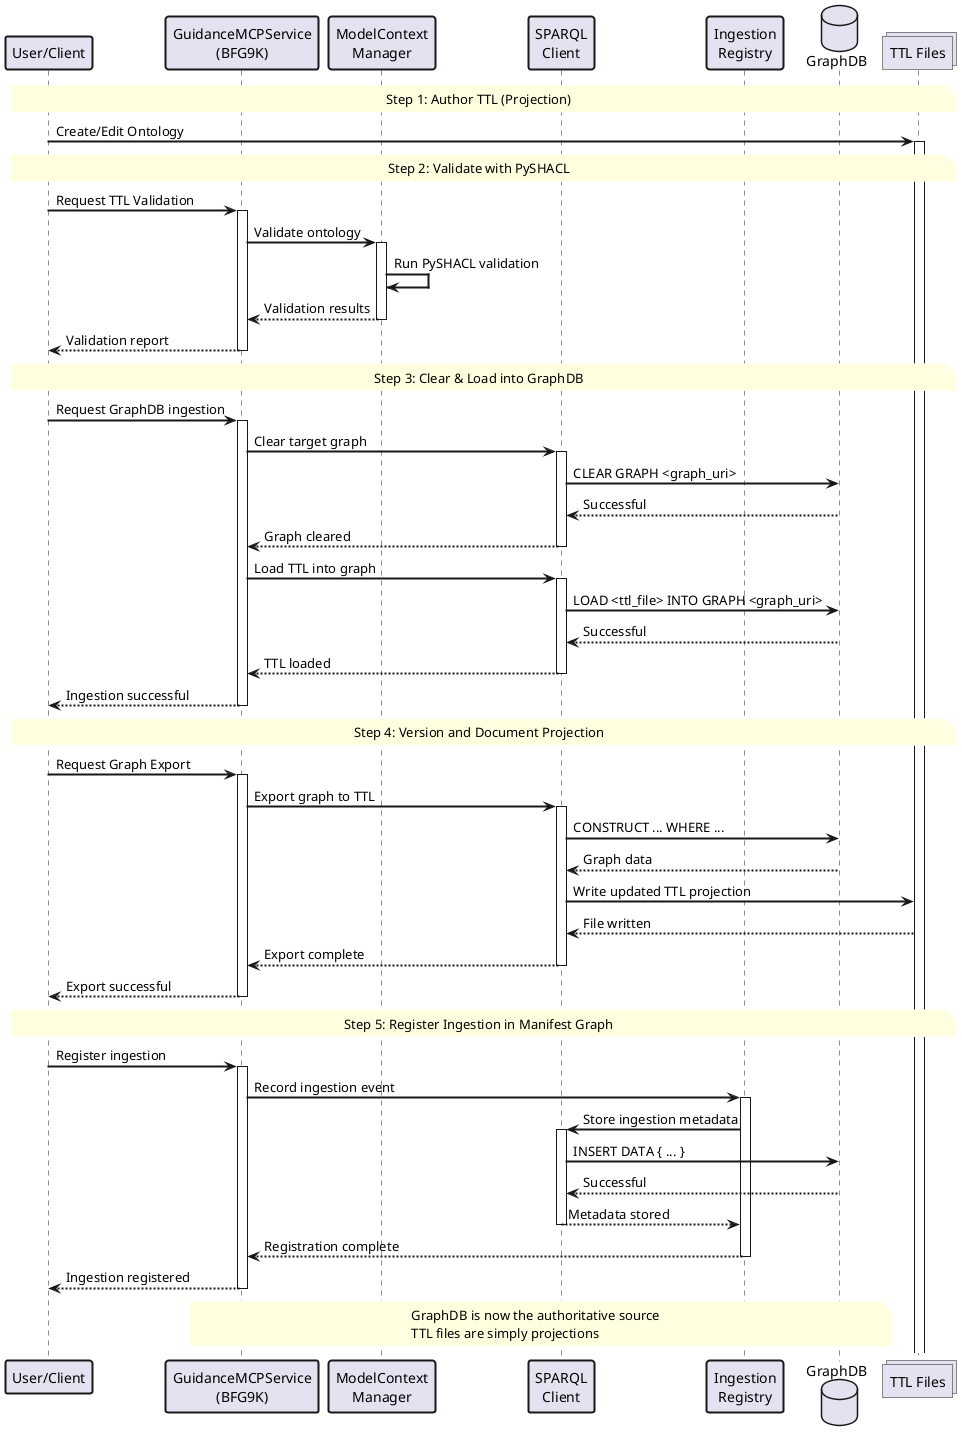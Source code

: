 @startuml OntologyManagementWorkflow

skinparam sequenceArrowThickness 2
skinparam sequenceParticipantBorderThickness 2
skinparam noteBackgroundColor LightYellow
skinparam noteBorderColor DarkYellow

participant "User/Client" as User
participant "GuidanceMCPService\n(BFG9K)" as MCP
participant "ModelContext\nManager" as MCM
participant "SPARQL\nClient" as SPARQL
participant "Ingestion\nRegistry" as Registry
database "GraphDB" as GraphDB
collections "TTL Files" as TTL

note across: Step 1: Author TTL (Projection)

User -> TTL: Create/Edit Ontology
activate TTL

note across: Step 2: Validate with PySHACL

User -> MCP: Request TTL Validation
activate MCP
MCP -> MCM: Validate ontology
activate MCM
MCM -> MCM: Run PySHACL validation
MCM --> MCP: Validation results
deactivate MCM
MCP --> User: Validation report
deactivate MCP

note across: Step 3: Clear & Load into GraphDB

User -> MCP: Request GraphDB ingestion
activate MCP
MCP -> SPARQL: Clear target graph
activate SPARQL
SPARQL -> GraphDB: CLEAR GRAPH <graph_uri>
GraphDB --> SPARQL: Successful
SPARQL --> MCP: Graph cleared
deactivate SPARQL

MCP -> SPARQL: Load TTL into graph
activate SPARQL
SPARQL -> GraphDB: LOAD <ttl_file> INTO GRAPH <graph_uri>
GraphDB --> SPARQL: Successful
SPARQL --> MCP: TTL loaded
deactivate SPARQL
MCP --> User: Ingestion successful
deactivate MCP

note across: Step 4: Version and Document Projection

User -> MCP: Request Graph Export
activate MCP
MCP -> SPARQL: Export graph to TTL
activate SPARQL
SPARQL -> GraphDB: CONSTRUCT ... WHERE ... 
GraphDB --> SPARQL: Graph data
SPARQL -> TTL: Write updated TTL projection
TTL --> SPARQL: File written
SPARQL --> MCP: Export complete
deactivate SPARQL
MCP --> User: Export successful
deactivate MCP

note across: Step 5: Register Ingestion in Manifest Graph

User -> MCP: Register ingestion
activate MCP
MCP -> Registry: Record ingestion event
activate Registry
Registry -> SPARQL: Store ingestion metadata
activate SPARQL
SPARQL -> GraphDB: INSERT DATA { ... }
GraphDB --> SPARQL: Successful
SPARQL --> Registry: Metadata stored
deactivate SPARQL
Registry --> MCP: Registration complete
deactivate Registry
MCP --> User: Ingestion registered
deactivate MCP

note over MCP, GraphDB: GraphDB is now the authoritative source\nTTL files are simply projections

@enduml 